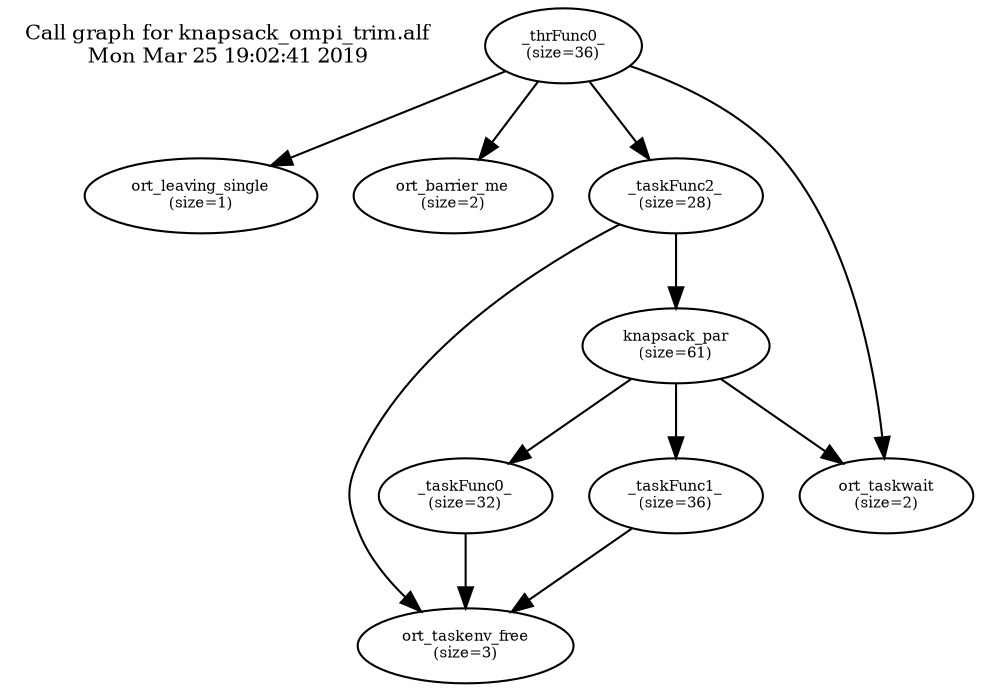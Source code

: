 digraph "" {
  size="10,8";
  rankdir=TB;
  center=1;
  rotate=0;
   {
   node [shape=plaintext,fontsize=10];
   "Call graph for knapsack_ompi_trim.alf\nMon Mar 25 19:02:41 2019"
   }
   0 [label="_thrFunc0_\n(size=36)",fontsize=7]
   1 [label="ort_leaving_single\n(size=1)",fontsize=7]
   2 [label="ort_barrier_me\n(size=2)",fontsize=7]
   3 [label="_taskFunc2_\n(size=28)",fontsize=7]
   4 [label="knapsack_par\n(size=61)",fontsize=7]
   5 [label="_taskFunc0_\n(size=32)",fontsize=7]
   6 [label="ort_taskenv_free\n(size=3)",fontsize=7]
   7 [label="_taskFunc1_\n(size=36)",fontsize=7]
   8 [label="ort_taskwait\n(size=2)",fontsize=7]
   0->1
   0->2
   0->3
   0->8
   3->4
   3->6
   4->5
   4->7
   4->8
   5->6
   7->6
}
